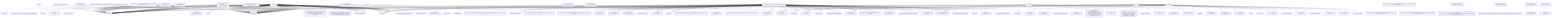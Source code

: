 graph TD
    app-mlperf-inference,d775cac873ee4231_(_nvidia,_retinanet,_tensorrt,_cuda,_valid,_r4.1-dev_default,_singlestream_) --> detect,os
    app-mlperf-inference,d775cac873ee4231_(_nvidia,_retinanet,_tensorrt,_cuda,_valid,_r4.1-dev_default,_singlestream_) --> get,sys-utils-cm
    app-mlperf-inference,d775cac873ee4231_(_nvidia,_retinanet,_tensorrt,_cuda,_valid,_r4.1-dev_default,_singlestream_) --> get,python
    get-mlperf-inference-src,4b57186581024797 --> detect,os
    get-mlperf-inference-src,4b57186581024797 --> get,python3
    get-git-repo,ed603e7292974f10_(_branch.master,_repo.https://github.com/mlcommons/inference_) --> detect,os
    get-mlperf-inference-src,4b57186581024797 --> get,git,repo,_branch.master,_repo.https://github.com/mlcommons/inference
    app-mlperf-inference,d775cac873ee4231_(_nvidia,_retinanet,_tensorrt,_cuda,_valid,_r4.1-dev_default,_singlestream_) --> get,mlcommons,inference,src
    pull-git-repo,c23132ed65c4421d --> detect,os
    app-mlperf-inference,d775cac873ee4231_(_nvidia,_retinanet,_tensorrt,_cuda,_valid,_r4.1-dev_default,_singlestream_) --> pull,git,repo
    get-mlperf-inference-utils,e341e5f86d8342e5 --> get,mlperf,inference,src
    app-mlperf-inference,d775cac873ee4231_(_nvidia,_retinanet,_tensorrt,_cuda,_valid,_r4.1-dev_default,_singlestream_) --> get,mlperf,inference,utils
    get-cuda,46d133d9ef92422d_(_toolkit_) --> detect,os
    get-cuda-devices,7a3ede4d3558427a_(_with-pycuda_) --> get,cuda,_toolkit
    get-cuda-devices,7a3ede4d3558427a_(_with-pycuda_) --> get,python3
    get-generic-python-lib,94b62a682bc44791_(_package.pycuda_) --> detect,os
    detect-cpu,586c8a43320142f7 --> detect,os
    get-generic-python-lib,94b62a682bc44791_(_package.pycuda_) --> detect,cpu
    get-generic-python-lib,94b62a682bc44791_(_package.pycuda_) --> get,python3
    get-generic-python-lib,94b62a682bc44791_(_pip_) --> detect,os
    detect-cpu,586c8a43320142f7 --> detect,os
    get-generic-python-lib,94b62a682bc44791_(_pip_) --> detect,cpu
    get-generic-python-lib,94b62a682bc44791_(_pip_) --> get,python3
    get-generic-python-lib,94b62a682bc44791_(_package.pycuda_) --> get,generic-python-lib,_pip
    get-cuda-devices,7a3ede4d3558427a_(_with-pycuda_) --> get,generic-python-lib,_package.pycuda
    get-generic-python-lib,94b62a682bc44791_(_package.numpy_) --> detect,os
    detect-cpu,586c8a43320142f7 --> detect,os
    get-generic-python-lib,94b62a682bc44791_(_package.numpy_) --> detect,cpu
    get-generic-python-lib,94b62a682bc44791_(_package.numpy_) --> get,python3
    get-generic-python-lib,94b62a682bc44791_(_pip_) --> get,python3
    get-generic-python-lib,94b62a682bc44791_(_package.numpy_) --> get,generic-python-lib,_pip
    get-cuda-devices,7a3ede4d3558427a_(_with-pycuda_) --> get,generic-python-lib,_package.numpy
    app-mlperf-inference,d775cac873ee4231_(_nvidia,_retinanet,_tensorrt,_cuda,_valid,_r4.1-dev_default,_singlestream_) --> get,cuda-devices,_with-pycuda
    app-mlperf-inference-nvidia,bc3b17fb430f4732_(_run_harness,_cuda,_retinanet,_tensorrt,_singlestream,_rtx_4090_) --> detect,os
    detect-cpu,586c8a43320142f7 --> detect,os
    app-mlperf-inference-nvidia,bc3b17fb430f4732_(_run_harness,_cuda,_retinanet,_tensorrt,_singlestream,_rtx_4090_) --> detect,cpu
    app-mlperf-inference-nvidia,bc3b17fb430f4732_(_run_harness,_cuda,_retinanet,_tensorrt,_singlestream,_rtx_4090_) --> get,sys-utils-cm
    app-mlperf-inference-nvidia,bc3b17fb430f4732_(_run_harness,_cuda,_retinanet,_tensorrt,_singlestream,_rtx_4090_) --> get,mlperf,inference,nvidia,scratch,space
    get-generic-python-lib,94b62a682bc44791_(_mlperf_logging_) --> detect,os
    detect-cpu,586c8a43320142f7 --> detect,os
    get-generic-python-lib,94b62a682bc44791_(_mlperf_logging_) --> detect,cpu
    get-generic-python-lib,94b62a682bc44791_(_mlperf_logging_) --> get,python3
    get-generic-python-lib,94b62a682bc44791_(_pip_) --> get,python3
    get-generic-python-lib,94b62a682bc44791_(_mlperf_logging_) --> get,generic-python-lib,_pip
    app-mlperf-inference-nvidia,bc3b17fb430f4732_(_run_harness,_cuda,_retinanet,_tensorrt,_singlestream,_rtx_4090_) --> get,generic-python-lib,_mlperf_logging
    get-dataset-openimages,0a9d49b644cf4142_(_validation,_full,_custom-annotations_) --> get,python3
    get-generic-python-lib,94b62a682bc44791_(_requests_) --> detect,os
    detect-cpu,586c8a43320142f7 --> detect,os
    get-generic-python-lib,94b62a682bc44791_(_requests_) --> detect,cpu
    get-generic-python-lib,94b62a682bc44791_(_requests_) --> get,python3
    get-generic-python-lib,94b62a682bc44791_(_pip_) --> get,python3
    get-generic-python-lib,94b62a682bc44791_(_requests_) --> get,generic-python-lib,_pip
    get-dataset-openimages,0a9d49b644cf4142_(_validation,_full,_custom-annotations_) --> get,generic-python-lib,_requests
    get-dataset-openimages,0a9d49b644cf4142_(_validation,_full,_custom-annotations_) --> mlperf,inference,source
    get-generic-python-lib,94b62a682bc44791_(_boto3_) --> detect,os
    detect-cpu,586c8a43320142f7 --> detect,os
    get-generic-python-lib,94b62a682bc44791_(_boto3_) --> detect,cpu
    get-generic-python-lib,94b62a682bc44791_(_boto3_) --> get,python3
    get-generic-python-lib,94b62a682bc44791_(_pip_) --> get,python3
    get-generic-python-lib,94b62a682bc44791_(_boto3_) --> get,generic-python-lib,_pip
    get-dataset-openimages,0a9d49b644cf4142_(_validation,_full,_custom-annotations_) --> get,generic-python-lib,_boto3
    get-generic-python-lib,94b62a682bc44791_(_tqdm_) --> detect,os
    detect-cpu,586c8a43320142f7 --> detect,os
    get-generic-python-lib,94b62a682bc44791_(_tqdm_) --> detect,cpu
    get-generic-python-lib,94b62a682bc44791_(_tqdm_) --> get,python3
    get-generic-python-lib,94b62a682bc44791_(_pip_) --> get,python3
    get-generic-python-lib,94b62a682bc44791_(_tqdm_) --> get,generic-python-lib,_pip
    get-dataset-openimages,0a9d49b644cf4142_(_validation,_full,_custom-annotations_) --> get,generic-python-lib,_tqdm
    get-generic-python-lib,94b62a682bc44791_(_numpy_) --> detect,os
    detect-cpu,586c8a43320142f7 --> detect,os
    get-generic-python-lib,94b62a682bc44791_(_numpy_) --> detect,cpu
    get-generic-python-lib,94b62a682bc44791_(_numpy_) --> get,python3
    get-generic-python-lib,94b62a682bc44791_(_pip_) --> get,python3
    get-generic-python-lib,94b62a682bc44791_(_numpy_) --> get,generic-python-lib,_pip
    get-dataset-openimages,0a9d49b644cf4142_(_validation,_full,_custom-annotations_) --> get,generic-python-lib,_numpy
    get-generic-python-lib,94b62a682bc44791_(_opencv-python_) --> detect,os
    detect-cpu,586c8a43320142f7 --> detect,os
    get-generic-python-lib,94b62a682bc44791_(_opencv-python_) --> detect,cpu
    get-generic-python-lib,94b62a682bc44791_(_opencv-python_) --> get,python3
    get-generic-python-lib,94b62a682bc44791_(_pip_) --> get,python3
    get-generic-python-lib,94b62a682bc44791_(_opencv-python_) --> get,generic-python-lib,_pip
    get-dataset-openimages,0a9d49b644cf4142_(_validation,_full,_custom-annotations_) --> get,generic-python-lib,_opencv-python
    get-generic-python-lib,94b62a682bc44791_(_pandas_) --> detect,os
    detect-cpu,586c8a43320142f7 --> detect,os
    get-generic-python-lib,94b62a682bc44791_(_pandas_) --> detect,cpu
    get-generic-python-lib,94b62a682bc44791_(_pandas_) --> get,python3
    get-generic-python-lib,94b62a682bc44791_(_pip_) --> get,python3
    get-generic-python-lib,94b62a682bc44791_(_pandas_) --> get,generic-python-lib,_pip
    get-dataset-openimages,0a9d49b644cf4142_(_validation,_full,_custom-annotations_) --> get,generic-python-lib,_pandas
    get-generic-python-lib,94b62a682bc44791_(_pycocotools_) --> detect,os
    detect-cpu,586c8a43320142f7 --> detect,os
    get-generic-python-lib,94b62a682bc44791_(_pycocotools_) --> detect,cpu
    get-generic-python-lib,94b62a682bc44791_(_pycocotools_) --> get,python3
    get-generic-python-lib,94b62a682bc44791_(_pip_) --> get,python3
    get-generic-python-lib,94b62a682bc44791_(_pycocotools_) --> get,generic-python-lib,_pip
    get-dataset-openimages,0a9d49b644cf4142_(_validation,_full,_custom-annotations_) --> get,generic-python-lib,_pycocotools
    download-file,9cdc8dc41aae437e_(_wget,_url.https://github.com/mlcommons/inference/releases/download/v2.1/openimages-mlperf_annotations_2.1.json.zip_) --> detect,os
    download-and-extract,c67e81a4ce2649f5_(_wget,_extract,_url.https://github.com/mlcommons/inference/releases/download/v2.1/openimages-mlperf_annotations_2.1.json.zip_) --> download,file,_wget,_url.https://github.com/mlcommons/inference/releases/download/v2.1/openimages-mlperf_annotations_2.1.json.zip
    extract-file,3f0b76219d004817_(_path./home/cmuser/CM/repos/local/cache/f08df49d4e544b73/openimages-mlperf_annotations_2.1.json.zip_) --> detect,os
    download-and-extract,c67e81a4ce2649f5_(_wget,_extract,_url.https://github.com/mlcommons/inference/releases/download/v2.1/openimages-mlperf_annotations_2.1.json.zip_) --> extract,file,_path./home/cmuser/CM/repos/local/cache/f08df49d4e544b73/openimages-mlperf_annotations_2.1.json.zip
    get-dataset-openimages-annotations,47e2158ed24c44e9 --> download-and-extract,_wget,_extract,_url.https://github.com/mlcommons/inference/releases/download/v2.1/openimages-mlperf_annotations_2.1.json.zip
    get-dataset-openimages,0a9d49b644cf4142_(_validation,_full,_custom-annotations_) --> get,openimages,annotations
    app-mlperf-inference-nvidia,bc3b17fb430f4732_(_run_harness,_cuda,_retinanet,_tensorrt,_singlestream,_rtx_4090_) --> get,dataset,original,openimages,_validation,_full,_custom-annotations
    get-dataset-openimages,0a9d49b644cf4142_(_calibration_) --> get,python3
    get-generic-python-lib,94b62a682bc44791_(_requests_) --> get,python3
    get-dataset-openimages,0a9d49b644cf4142_(_calibration_) --> get,generic-python-lib,_requests
    get-dataset-openimages,0a9d49b644cf4142_(_calibration_) --> mlperf,inference,source
    get-generic-python-lib,94b62a682bc44791_(_boto3_) --> get,python3
    get-dataset-openimages,0a9d49b644cf4142_(_calibration_) --> get,generic-python-lib,_boto3
    get-generic-python-lib,94b62a682bc44791_(_tqdm_) --> get,python3
    get-dataset-openimages,0a9d49b644cf4142_(_calibration_) --> get,generic-python-lib,_tqdm
    get-generic-python-lib,94b62a682bc44791_(_numpy_) --> get,python3
    get-dataset-openimages,0a9d49b644cf4142_(_calibration_) --> get,generic-python-lib,_numpy
    get-generic-python-lib,94b62a682bc44791_(_opencv-python_) --> get,python3
    get-dataset-openimages,0a9d49b644cf4142_(_calibration_) --> get,generic-python-lib,_opencv-python
    get-generic-python-lib,94b62a682bc44791_(_pandas_) --> get,python3
    get-dataset-openimages,0a9d49b644cf4142_(_calibration_) --> get,generic-python-lib,_pandas
    get-generic-python-lib,94b62a682bc44791_(_pycocotools_) --> get,python3
    get-dataset-openimages,0a9d49b644cf4142_(_calibration_) --> get,generic-python-lib,_pycocotools
    download-file,9cdc8dc41aae437e_(_url.https://github.com/mlcommons/inference/raw/master/calibration/openimages/openimages_cal_images_list.txt_) --> detect,os
    get-dataset-openimages-calibration,27228976bb084dd0 --> download,file,_url.https://github.com/mlcommons/inference/raw/master/calibration/openimages/openimages_cal_images_list.txt
    get-dataset-openimages,0a9d49b644cf4142_(_calibration_) --> get,openimages,calibration
    app-mlperf-inference-nvidia,bc3b17fb430f4732_(_run_harness,_cuda,_retinanet,_tensorrt,_singlestream,_rtx_4090_) --> get,dataset,original,openimages,_calibration
    app-mlperf-inference-nvidia,bc3b17fb430f4732_(_run_harness,_cuda,_retinanet,_tensorrt,_singlestream,_rtx_4090_) --> get,mlcommons,inference,src
    app-mlperf-inference-nvidia,bc3b17fb430f4732_(_run_harness,_cuda,_retinanet,_tensorrt,_singlestream,_rtx_4090_) --> get,nvidia,mlperf,inference,common-code,_mlcommons
    pull-git-repo,c23132ed65c4421d --> detect,os
    app-mlperf-inference-nvidia,bc3b17fb430f4732_(_run_harness,_cuda,_retinanet,_tensorrt,_singlestream,_rtx_4090_) --> pull,git,repo
    generate-mlperf-inference-user-conf,3af4475745964b93 --> detect,os
    detect-cpu,586c8a43320142f7 --> detect,os
    generate-mlperf-inference-user-conf,3af4475745964b93 --> detect,cpu
    generate-mlperf-inference-user-conf,3af4475745964b93 --> get,python
    generate-mlperf-inference-user-conf,3af4475745964b93 --> get,mlcommons,inference,src
    get-mlperf-inference-sut-configs,c2fbf72009e2445b --> get,cache,dir,_name.mlperf-inference-sut-configs
    generate-mlperf-inference-user-conf,3af4475745964b93 --> get,sut,configs
    app-mlperf-inference-nvidia,bc3b17fb430f4732_(_run_harness,_cuda,_retinanet,_tensorrt,_singlestream,_rtx_4090_) --> generate,user-conf,mlperf,inference
    get-generic-python-lib,94b62a682bc44791_(_package.pycuda_) --> get,python3
    app-mlperf-inference-nvidia,bc3b17fb430f4732_(_run_harness,_cuda,_retinanet,_tensorrt,_singlestream,_rtx_4090_) --> get,generic-python-lib,_package.pycuda
    get-nvidia-mitten,1c045f2902374de9 --> detect,os
    get-nvidia-mitten,1c045f2902374de9 --> get,python3
    get-generic-python-lib,94b62a682bc44791_(_pycuda_) --> detect,os
    detect-cpu,586c8a43320142f7 --> detect,os
    get-generic-python-lib,94b62a682bc44791_(_pycuda_) --> detect,cpu
    get-generic-python-lib,94b62a682bc44791_(_pycuda_) --> get,python3
    get-generic-python-lib,94b62a682bc44791_(_pip_) --> get,python3
    get-generic-python-lib,94b62a682bc44791_(_pycuda_) --> get,generic-python-lib,_pip
    get-generic-python-lib,94b62a682bc44791_(_pycuda_) --> get,cuda
    get-nvidia-mitten,1c045f2902374de9 --> get,generic-python-lib,_pycuda
    get-git-repo,ed603e7292974f10_(_repo.https://github.com/NVIDIA/mitten_) --> detect,os
    get-nvidia-mitten,1c045f2902374de9 --> get,git,_repo.https://github.com/NVIDIA/mitten
    app-mlperf-inference-nvidia,bc3b17fb430f4732_(_run_harness,_cuda,_retinanet,_tensorrt,_singlestream,_rtx_4090_) --> get,nvidia,mitten
    app-mlperf-inference-nvidia,bc3b17fb430f4732_(_run_harness,_cuda,_retinanet,_tensorrt,_singlestream,_rtx_4090_) --> get,cuda,_cudnn
    app-mlperf-inference-nvidia,bc3b17fb430f4732_(_run_harness,_cuda,_retinanet,_tensorrt,_singlestream,_rtx_4090_) --> get,tensorrt
    build-mlperf-inference-server-nvidia,f37403af5e9f4541_(_mlcommons_) --> detect,os
    detect-cpu,586c8a43320142f7 --> detect,os
    build-mlperf-inference-server-nvidia,f37403af5e9f4541_(_mlcommons_) --> detect,cpu
    build-mlperf-inference-server-nvidia,f37403af5e9f4541_(_mlcommons_) --> get,sys-utils-cm
    build-mlperf-inference-server-nvidia,f37403af5e9f4541_(_mlcommons_) --> get,python3
    build-mlperf-inference-server-nvidia,f37403af5e9f4541_(_mlcommons_) --> get,cuda,_cudnn
    build-mlperf-inference-server-nvidia,f37403af5e9f4541_(_mlcommons_) --> get,tensorrt,_dev
    build-mlperf-inference-server-nvidia,f37403af5e9f4541_(_mlcommons_) --> get,gcc
    build-mlperf-inference-server-nvidia,f37403af5e9f4541_(_mlcommons_) --> get,cmake
    build-mlperf-inference-server-nvidia,f37403af5e9f4541_(_mlcommons_) --> get,generic,sys-util,_glog-dev
    build-mlperf-inference-server-nvidia,f37403af5e9f4541_(_mlcommons_) --> get,generic,sys-util,_gflags-dev
    build-mlperf-inference-server-nvidia,f37403af5e9f4541_(_mlcommons_) --> get,generic,sys-util,_libgmock-dev
    build-mlperf-inference-server-nvidia,f37403af5e9f4541_(_mlcommons_) --> get,generic,sys-util,_libre2-dev
    build-mlperf-inference-server-nvidia,f37403af5e9f4541_(_mlcommons_) --> get,generic,sys-util,_libnuma-dev
    build-mlperf-inference-server-nvidia,f37403af5e9f4541_(_mlcommons_) --> get,generic,sys-util,_libboost-all-dev
    build-mlperf-inference-server-nvidia,f37403af5e9f4541_(_mlcommons_) --> get,generic,sys-util,_rapidjson-dev
    build-mlperf-inference-server-nvidia,f37403af5e9f4541_(_mlcommons_) --> get,nvidia,mlperf,inference,common-code,_mlcommons
    get-generic-python-lib,94b62a682bc44791_(_package.pybind11_) --> detect,os
    detect-cpu,586c8a43320142f7 --> detect,os
    get-generic-python-lib,94b62a682bc44791_(_package.pybind11_) --> detect,cpu
    get-generic-python-lib,94b62a682bc44791_(_package.pybind11_) --> get,python3
    get-generic-python-lib,94b62a682bc44791_(_pip_) --> get,python3
    get-generic-python-lib,94b62a682bc44791_(_package.pybind11_) --> get,generic-python-lib,_pip
    build-mlperf-inference-server-nvidia,f37403af5e9f4541_(_mlcommons_) --> get,generic-python-lib,_package.pybind11
    get-generic-python-lib,94b62a682bc44791_(_pycuda_) --> get,python3
    build-mlperf-inference-server-nvidia,f37403af5e9f4541_(_mlcommons_) --> get,generic-python-lib,_pycuda
    get-generic-python-lib,94b62a682bc44791_(_opencv-python_) --> get,python3
    build-mlperf-inference-server-nvidia,f37403af5e9f4541_(_mlcommons_) --> get,generic-python-lib,_opencv-python
    get-generic-python-lib,94b62a682bc44791_(_nvidia-dali_) --> detect,os
    detect-cpu,586c8a43320142f7 --> detect,os
    get-generic-python-lib,94b62a682bc44791_(_nvidia-dali_) --> detect,cpu
    get-generic-python-lib,94b62a682bc44791_(_nvidia-dali_) --> get,python3
    get-generic-python-lib,94b62a682bc44791_(_pip_) --> get,python3
    get-generic-python-lib,94b62a682bc44791_(_nvidia-dali_) --> get,generic-python-lib,_pip
    get-generic-python-lib,94b62a682bc44791_(_nvidia-dali_) --> get,cuda
    build-mlperf-inference-server-nvidia,f37403af5e9f4541_(_mlcommons_) --> get,generic-python-lib,_nvidia-dali
    build-mlperf-inference-server-nvidia,f37403af5e9f4541_(_mlcommons_) --> get,mlperf,inference,nvidia,scratch,space,_version.4_0
    build-mlperf-inference-server-nvidia,f37403af5e9f4541_(_mlcommons_) --> get,generic,sys-util,_nlohmann-json3-dev
    build-mlperf-inference-server-nvidia,f37403af5e9f4541_(_mlcommons_) --> get,generic,sys-util,_git-lfs
    get-generic-python-lib,94b62a682bc44791_(_package.torch,_whl-url.https://github.com/mlcommons/cm4mlperf-inference/releases/download/mlperf-inference-v4.0/torch-2.1.0a0+git32f93b1-cp38-cp38-linux_x86_64.whl_) --> detect,os
    detect-cpu,586c8a43320142f7 --> detect,os
    get-generic-python-lib,94b62a682bc44791_(_package.torch,_whl-url.https://github.com/mlcommons/cm4mlperf-inference/releases/download/mlperf-inference-v4.0/torch-2.1.0a0+git32f93b1-cp38-cp38-linux_x86_64.whl_) --> detect,cpu
    get-generic-python-lib,94b62a682bc44791_(_package.torch,_whl-url.https://github.com/mlcommons/cm4mlperf-inference/releases/download/mlperf-inference-v4.0/torch-2.1.0a0+git32f93b1-cp38-cp38-linux_x86_64.whl_) --> get,python3
    get-generic-python-lib,94b62a682bc44791_(_pip_) --> get,python3
    get-generic-python-lib,94b62a682bc44791_(_package.torch,_whl-url.https://github.com/mlcommons/cm4mlperf-inference/releases/download/mlperf-inference-v4.0/torch-2.1.0a0+git32f93b1-cp38-cp38-linux_x86_64.whl_) --> get,generic-python-lib,_pip
    get-generic-python-lib,94b62a682bc44791_(_package.torch,_whl-url.https://github.com/mlcommons/cm4mlperf-inference/releases/download/mlperf-inference-v4.0/torch-2.1.0a0+git32f93b1-cp38-cp38-linux_x86_64.whl_) --> download,file,_url.https://github.com/mlcommons/cm4mlperf-inference/releases/download/mlperf-inference-v4.0/torch-2.1.0a0+git32f93b1-cp38-cp38-linux_x86_64.whl
    build-mlperf-inference-server-nvidia,f37403af5e9f4541_(_mlcommons_) --> get,generic-python-lib,_package.torch,_whl-url.https://github.com/mlcommons/cm4mlperf-inference/releases/download/mlperf-inference-v4.0/torch-2.1.0a0+git32f93b1-cp38-cp38-linux_x86_64.whl
    get-generic-python-lib,94b62a682bc44791_(_package.torchvision,_whl-url.https://github.com/mlcommons/cm4mlperf-inference/releases/download/mlperf-inference-v4.0/torchvision-0.16.0a0+657027f-cp38-cp38-linux_x86_64.whl_) --> detect,os
    detect-cpu,586c8a43320142f7 --> detect,os
    get-generic-python-lib,94b62a682bc44791_(_package.torchvision,_whl-url.https://github.com/mlcommons/cm4mlperf-inference/releases/download/mlperf-inference-v4.0/torchvision-0.16.0a0+657027f-cp38-cp38-linux_x86_64.whl_) --> detect,cpu
    get-generic-python-lib,94b62a682bc44791_(_package.torchvision,_whl-url.https://github.com/mlcommons/cm4mlperf-inference/releases/download/mlperf-inference-v4.0/torchvision-0.16.0a0+657027f-cp38-cp38-linux_x86_64.whl_) --> get,python3
    get-generic-python-lib,94b62a682bc44791_(_pip_) --> get,python3
    get-generic-python-lib,94b62a682bc44791_(_package.torchvision,_whl-url.https://github.com/mlcommons/cm4mlperf-inference/releases/download/mlperf-inference-v4.0/torchvision-0.16.0a0+657027f-cp38-cp38-linux_x86_64.whl_) --> get,generic-python-lib,_pip
    get-generic-python-lib,94b62a682bc44791_(_package.torchvision,_whl-url.https://github.com/mlcommons/cm4mlperf-inference/releases/download/mlperf-inference-v4.0/torchvision-0.16.0a0+657027f-cp38-cp38-linux_x86_64.whl_) --> download,file,_url.https://github.com/mlcommons/cm4mlperf-inference/releases/download/mlperf-inference-v4.0/torchvision-0.16.0a0+657027f-cp38-cp38-linux_x86_64.whl
    build-mlperf-inference-server-nvidia,f37403af5e9f4541_(_mlcommons_) --> get,generic-python-lib,_package.torchvision,_whl-url.https://github.com/mlcommons/cm4mlperf-inference/releases/download/mlperf-inference-v4.0/torchvision-0.16.0a0+657027f-cp38-cp38-linux_x86_64.whl
    add-custom-nvidia-system,b2e6c46c6e8745a3_(_mlcommons_) --> detect,os
    detect-cpu,586c8a43320142f7 --> detect,os
    add-custom-nvidia-system,b2e6c46c6e8745a3_(_mlcommons_) --> detect,cpu
    add-custom-nvidia-system,b2e6c46c6e8745a3_(_mlcommons_) --> get,sys-utils-cm
    add-custom-nvidia-system,b2e6c46c6e8745a3_(_mlcommons_) --> get,python3
    add-custom-nvidia-system,b2e6c46c6e8745a3_(_mlcommons_) --> get,cuda,_cudnn
    add-custom-nvidia-system,b2e6c46c6e8745a3_(_mlcommons_) --> get,tensorrt
    add-custom-nvidia-system,b2e6c46c6e8745a3_(_mlcommons_) --> get,cmake
    get-generic-python-lib,94b62a682bc44791_(_requests_) --> get,python3
    add-custom-nvidia-system,b2e6c46c6e8745a3_(_mlcommons_) --> get,generic-python-lib,_requests
    add-custom-nvidia-system,b2e6c46c6e8745a3_(_mlcommons_) --> get,generic,sys-util,_glog-dev
    add-custom-nvidia-system,b2e6c46c6e8745a3_(_mlcommons_) --> get,generic,sys-util,_gflags-dev
    add-custom-nvidia-system,b2e6c46c6e8745a3_(_mlcommons_) --> get,generic,sys-util,_libre2-dev
    add-custom-nvidia-system,b2e6c46c6e8745a3_(_mlcommons_) --> get,generic,sys-util,_libnuma-dev
    add-custom-nvidia-system,b2e6c46c6e8745a3_(_mlcommons_) --> get,generic,sys-util,_libboost-all-dev
    add-custom-nvidia-system,b2e6c46c6e8745a3_(_mlcommons_) --> get,generic,sys-util,_rapidjson-dev
    add-custom-nvidia-system,b2e6c46c6e8745a3_(_mlcommons_) --> get,nvidia,mlperf,inference,common-code,_mlcommons
    get-generic-python-lib,94b62a682bc44791_(_pycuda_) --> get,python3
    add-custom-nvidia-system,b2e6c46c6e8745a3_(_mlcommons_) --> get,generic-python-lib,_pycuda
    build-mlperf-inference-server-nvidia,f37403af5e9f4541_(_mlcommons_) --> add,custom,system,nvidia,_mlcommons
    app-mlperf-inference-nvidia,bc3b17fb430f4732_(_run_harness,_cuda,_retinanet,_tensorrt,_singlestream,_rtx_4090_) --> build,nvidia,inference,server,_mlcommons
    app-mlperf-inference-nvidia,bc3b17fb430f4732_(_build_engine,_cuda,_retinanet,_tensorrt,_singlestream,_batch_size.1,_v4.1-dev_) --> detect,os
    detect-cpu,586c8a43320142f7 --> detect,os
    app-mlperf-inference-nvidia,bc3b17fb430f4732_(_build_engine,_cuda,_retinanet,_tensorrt,_singlestream,_batch_size.1,_v4.1-dev_) --> detect,cpu
    app-mlperf-inference-nvidia,bc3b17fb430f4732_(_build_engine,_cuda,_retinanet,_tensorrt,_singlestream,_batch_size.1,_v4.1-dev_) --> get,sys-utils-cm
    app-mlperf-inference-nvidia,bc3b17fb430f4732_(_build_engine,_cuda,_retinanet,_tensorrt,_singlestream,_batch_size.1,_v4.1-dev_) --> get,mlperf,inference,nvidia,scratch,space,_version.4_0
    get-generic-python-lib,94b62a682bc44791_(_mlperf_logging_) --> get,python3
    app-mlperf-inference-nvidia,bc3b17fb430f4732_(_build_engine,_cuda,_retinanet,_tensorrt,_singlestream,_batch_size.1,_v4.1-dev_) --> get,generic-python-lib,_mlperf_logging
    app-mlperf-inference-nvidia,bc3b17fb430f4732_(_build_engine,_cuda,_retinanet,_tensorrt,_singlestream,_batch_size.1,_v4.1-dev_) --> get,dataset,original,openimages,_validation,_full,_custom-annotations
    app-mlperf-inference-nvidia,bc3b17fb430f4732_(_build_engine,_cuda,_retinanet,_tensorrt,_singlestream,_batch_size.1,_v4.1-dev_) --> get,dataset,original,openimages,_calibration
    app-mlperf-inference-nvidia,bc3b17fb430f4732_(_build_engine,_cuda,_retinanet,_tensorrt,_singlestream,_batch_size.1,_v4.1-dev_) --> get,mlcommons,inference,src
    app-mlperf-inference-nvidia,bc3b17fb430f4732_(_build_engine,_cuda,_retinanet,_tensorrt,_singlestream,_batch_size.1,_v4.1-dev_) --> get,nvidia,mlperf,inference,common-code,_mlcommons
    pull-git-repo,c23132ed65c4421d --> detect,os
    app-mlperf-inference-nvidia,bc3b17fb430f4732_(_build_engine,_cuda,_retinanet,_tensorrt,_singlestream,_batch_size.1,_v4.1-dev_) --> pull,git,repo
    get-generic-python-lib,94b62a682bc44791_(_package.pycuda_) --> get,python3
    app-mlperf-inference-nvidia,bc3b17fb430f4732_(_build_engine,_cuda,_retinanet,_tensorrt,_singlestream,_batch_size.1,_v4.1-dev_) --> get,generic-python-lib,_package.pycuda
    app-mlperf-inference-nvidia,bc3b17fb430f4732_(_build_engine,_cuda,_retinanet,_tensorrt,_singlestream,_batch_size.1,_v4.1-dev_) --> get,nvidia,mitten
    app-mlperf-inference-nvidia,bc3b17fb430f4732_(_build_engine,_cuda,_retinanet,_tensorrt,_singlestream,_batch_size.1,_v4.1-dev_) --> get,cuda,_cudnn
    app-mlperf-inference-nvidia,bc3b17fb430f4732_(_build_engine,_cuda,_retinanet,_tensorrt,_singlestream,_batch_size.1,_v4.1-dev_) --> get,tensorrt
    app-mlperf-inference-nvidia,bc3b17fb430f4732_(_build_engine,_cuda,_retinanet,_tensorrt,_singlestream,_batch_size.1,_v4.1-dev_) --> build,nvidia,inference,server,_mlcommons
    app-mlperf-inference-nvidia,bc3b17fb430f4732_(_preprocess_data,_cuda,_retinanet,_tensorrt,_v4.1-dev_) --> detect,os
    detect-cpu,586c8a43320142f7 --> detect,os
    app-mlperf-inference-nvidia,bc3b17fb430f4732_(_preprocess_data,_cuda,_retinanet,_tensorrt,_v4.1-dev_) --> detect,cpu
    app-mlperf-inference-nvidia,bc3b17fb430f4732_(_preprocess_data,_cuda,_retinanet,_tensorrt,_v4.1-dev_) --> get,sys-utils-cm
    app-mlperf-inference-nvidia,bc3b17fb430f4732_(_preprocess_data,_cuda,_retinanet,_tensorrt,_v4.1-dev_) --> get,mlperf,inference,nvidia,scratch,space,_version.4_0
    get-generic-python-lib,94b62a682bc44791_(_mlperf_logging_) --> get,python3
    app-mlperf-inference-nvidia,bc3b17fb430f4732_(_preprocess_data,_cuda,_retinanet,_tensorrt,_v4.1-dev_) --> get,generic-python-lib,_mlperf_logging
    app-mlperf-inference-nvidia,bc3b17fb430f4732_(_preprocess_data,_cuda,_retinanet,_tensorrt,_v4.1-dev_) --> get,dataset,original,openimages,_validation,_full,_custom-annotations
    app-mlperf-inference-nvidia,bc3b17fb430f4732_(_preprocess_data,_cuda,_retinanet,_tensorrt,_v4.1-dev_) --> get,dataset,original,openimages,_calibration
    app-mlperf-inference-nvidia,bc3b17fb430f4732_(_preprocess_data,_cuda,_retinanet,_tensorrt,_v4.1-dev_) --> get,mlcommons,inference,src
    app-mlperf-inference-nvidia,bc3b17fb430f4732_(_preprocess_data,_cuda,_retinanet,_tensorrt,_v4.1-dev_) --> get,nvidia,mlperf,inference,common-code,_mlcommons
    pull-git-repo,c23132ed65c4421d --> detect,os
    app-mlperf-inference-nvidia,bc3b17fb430f4732_(_preprocess_data,_cuda,_retinanet,_tensorrt,_v4.1-dev_) --> pull,git,repo
    get-generic-python-lib,94b62a682bc44791_(_package.pycuda_) --> get,python3
    app-mlperf-inference-nvidia,bc3b17fb430f4732_(_preprocess_data,_cuda,_retinanet,_tensorrt,_v4.1-dev_) --> get,generic-python-lib,_package.pycuda
    app-mlperf-inference-nvidia,bc3b17fb430f4732_(_preprocess_data,_cuda,_retinanet,_tensorrt,_v4.1-dev_) --> get,nvidia,mitten
    get-generic-python-lib,94b62a682bc44791_(_Pillow_) --> detect,os
    detect-cpu,586c8a43320142f7 --> detect,os
    get-generic-python-lib,94b62a682bc44791_(_Pillow_) --> detect,cpu
    get-generic-python-lib,94b62a682bc44791_(_Pillow_) --> get,python3
    get-generic-python-lib,94b62a682bc44791_(_pip_) --> get,python3
    get-generic-python-lib,94b62a682bc44791_(_Pillow_) --> get,generic-python-lib,_pip
    app-mlperf-inference-nvidia,bc3b17fb430f4732_(_preprocess_data,_cuda,_retinanet,_tensorrt,_v4.1-dev_) --> get,generic-python-lib,_Pillow
    get-generic-python-lib,94b62a682bc44791_(_opencv-python_) --> get,python3
    app-mlperf-inference-nvidia,bc3b17fb430f4732_(_preprocess_data,_cuda,_retinanet,_tensorrt,_v4.1-dev_) --> get,generic-python-lib,_opencv-python
    get-generic-python-lib,94b62a682bc44791_(_numpy_) --> get,python3
    app-mlperf-inference-nvidia,bc3b17fb430f4732_(_preprocess_data,_cuda,_retinanet,_tensorrt,_v4.1-dev_) --> get,generic-python-lib,_numpy
    get-generic-python-lib,94b62a682bc44791_(_pycocotools_) --> get,python3
    app-mlperf-inference-nvidia,bc3b17fb430f4732_(_preprocess_data,_cuda,_retinanet,_tensorrt,_v4.1-dev_) --> get,generic-python-lib,_pycocotools
    get-generic-python-lib,94b62a682bc44791_(_onnx-graphsurgeon_) --> detect,os
    detect-cpu,586c8a43320142f7 --> detect,os
    get-generic-python-lib,94b62a682bc44791_(_onnx-graphsurgeon_) --> detect,cpu
    get-generic-python-lib,94b62a682bc44791_(_onnx-graphsurgeon_) --> get,python3
    get-generic-python-lib,94b62a682bc44791_(_pip_) --> get,python3
    get-generic-python-lib,94b62a682bc44791_(_onnx-graphsurgeon_) --> get,generic-python-lib,_pip
    get-generic-python-lib,94b62a682bc44791_(_package.nvidia-pyindex_) --> detect,os
    detect-cpu,586c8a43320142f7 --> detect,os
    get-generic-python-lib,94b62a682bc44791_(_package.nvidia-pyindex_) --> detect,cpu
    get-generic-python-lib,94b62a682bc44791_(_package.nvidia-pyindex_) --> get,python3
    get-generic-python-lib,94b62a682bc44791_(_pip_) --> get,python3
    get-generic-python-lib,94b62a682bc44791_(_package.nvidia-pyindex_) --> get,generic-python-lib,_pip
    get-generic-python-lib,94b62a682bc44791_(_onnx-graphsurgeon_) --> get,generic-python-lib,_package.nvidia-pyindex
    app-mlperf-inference-nvidia,bc3b17fb430f4732_(_preprocess_data,_cuda,_retinanet,_tensorrt,_v4.1-dev_) --> get,generic-python-lib,_onnx-graphsurgeon
    get-generic-python-lib,94b62a682bc44791_(_package.onnx_) --> detect,os
    detect-cpu,586c8a43320142f7 --> detect,os
    get-generic-python-lib,94b62a682bc44791_(_package.onnx_) --> detect,cpu
    get-generic-python-lib,94b62a682bc44791_(_package.onnx_) --> get,python3
    get-generic-python-lib,94b62a682bc44791_(_pip_) --> get,python3
    get-generic-python-lib,94b62a682bc44791_(_package.onnx_) --> get,generic-python-lib,_pip
    app-mlperf-inference-nvidia,bc3b17fb430f4732_(_preprocess_data,_cuda,_retinanet,_tensorrt,_v4.1-dev_) --> get,generic-python-lib,_package.onnx
    get-generic-python-lib,94b62a682bc44791_(_package.sympy_) --> detect,os
    detect-cpu,586c8a43320142f7 --> detect,os
    get-generic-python-lib,94b62a682bc44791_(_package.sympy_) --> detect,cpu
    get-generic-python-lib,94b62a682bc44791_(_package.sympy_) --> get,python3
    get-generic-python-lib,94b62a682bc44791_(_pip_) --> get,python3
    get-generic-python-lib,94b62a682bc44791_(_package.sympy_) --> get,generic-python-lib,_pip
    app-mlperf-inference-nvidia,bc3b17fb430f4732_(_preprocess_data,_cuda,_retinanet,_tensorrt,_v4.1-dev_) --> get,generic-python-lib,_package.sympy
    app-mlperf-inference-nvidia,bc3b17fb430f4732_(_preprocess_data,_cuda,_retinanet,_tensorrt,_v4.1-dev_) --> save,mlperf,inference,state
    app-mlperf-inference-nvidia,bc3b17fb430f4732_(_build_engine,_cuda,_retinanet,_tensorrt,_singlestream,_batch_size.1,_v4.1-dev_) --> reproduce,mlperf,inference,nvidia,harness,_preprocess_data,_cuda,_retinanet,_tensorrt,_v4.1-dev
    app-mlperf-inference-nvidia,bc3b17fb430f4732_(_download_model,_cuda,_retinanet,_tensorrt,_v4.1-dev_) --> detect,os
    detect-cpu,586c8a43320142f7 --> detect,os
    app-mlperf-inference-nvidia,bc3b17fb430f4732_(_download_model,_cuda,_retinanet,_tensorrt,_v4.1-dev_) --> detect,cpu
    app-mlperf-inference-nvidia,bc3b17fb430f4732_(_download_model,_cuda,_retinanet,_tensorrt,_v4.1-dev_) --> get,sys-utils-cm
    app-mlperf-inference-nvidia,bc3b17fb430f4732_(_download_model,_cuda,_retinanet,_tensorrt,_v4.1-dev_) --> get,mlperf,inference,nvidia,scratch,space,_version.4_0
    get-generic-python-lib,94b62a682bc44791_(_mlperf_logging_) --> get,python3
    app-mlperf-inference-nvidia,bc3b17fb430f4732_(_download_model,_cuda,_retinanet,_tensorrt,_v4.1-dev_) --> get,generic-python-lib,_mlperf_logging
    app-mlperf-inference-nvidia,bc3b17fb430f4732_(_download_model,_cuda,_retinanet,_tensorrt,_v4.1-dev_) --> get,dataset,original,openimages,_validation,_full,_custom-annotations
    app-mlperf-inference-nvidia,bc3b17fb430f4732_(_download_model,_cuda,_retinanet,_tensorrt,_v4.1-dev_) --> get,dataset,original,openimages,_calibration
    app-mlperf-inference-nvidia,bc3b17fb430f4732_(_download_model,_cuda,_retinanet,_tensorrt,_v4.1-dev_) --> get,mlcommons,inference,src
    app-mlperf-inference-nvidia,bc3b17fb430f4732_(_download_model,_cuda,_retinanet,_tensorrt,_v4.1-dev_) --> get,nvidia,mlperf,inference,common-code,_mlcommons
    pull-git-repo,c23132ed65c4421d --> detect,os
    app-mlperf-inference-nvidia,bc3b17fb430f4732_(_download_model,_cuda,_retinanet,_tensorrt,_v4.1-dev_) --> pull,git,repo
    get-generic-python-lib,94b62a682bc44791_(_package.pycuda_) --> get,python3
    app-mlperf-inference-nvidia,bc3b17fb430f4732_(_download_model,_cuda,_retinanet,_tensorrt,_v4.1-dev_) --> get,generic-python-lib,_package.pycuda
    app-mlperf-inference-nvidia,bc3b17fb430f4732_(_download_model,_cuda,_retinanet,_tensorrt,_v4.1-dev_) --> get,nvidia,mitten
    get-generic-python-lib,94b62a682bc44791_(_torch_cuda_) --> detect,os
    detect-cpu,586c8a43320142f7 --> detect,os
    get-generic-python-lib,94b62a682bc44791_(_torch_cuda_) --> detect,cpu
    get-generic-python-lib,94b62a682bc44791_(_torch_cuda_) --> get,python3
    get-generic-python-lib,94b62a682bc44791_(_pip_) --> get,python3
    get-generic-python-lib,94b62a682bc44791_(_torch_cuda_) --> get,generic-python-lib,_pip
    get-generic-python-lib,94b62a682bc44791_(_torch_cuda_) --> get,cuda
    app-mlperf-inference-nvidia,bc3b17fb430f4732_(_download_model,_cuda,_retinanet,_tensorrt,_v4.1-dev_) --> get,generic-python-lib,_torch_cuda
    get-generic-python-lib,94b62a682bc44791_(_Pillow_) --> get,python3
    app-mlperf-inference-nvidia,bc3b17fb430f4732_(_download_model,_cuda,_retinanet,_tensorrt,_v4.1-dev_) --> get,generic-python-lib,_Pillow
    get-generic-python-lib,94b62a682bc44791_(_opencv-python_) --> get,python3
    app-mlperf-inference-nvidia,bc3b17fb430f4732_(_download_model,_cuda,_retinanet,_tensorrt,_v4.1-dev_) --> get,generic-python-lib,_opencv-python
    get-generic-python-lib,94b62a682bc44791_(_numpy_) --> get,python3
    app-mlperf-inference-nvidia,bc3b17fb430f4732_(_download_model,_cuda,_retinanet,_tensorrt,_v4.1-dev_) --> get,generic-python-lib,_numpy
    get-generic-python-lib,94b62a682bc44791_(_pycocotools_) --> get,python3
    app-mlperf-inference-nvidia,bc3b17fb430f4732_(_download_model,_cuda,_retinanet,_tensorrt,_v4.1-dev_) --> get,generic-python-lib,_pycocotools
    get-generic-python-lib,94b62a682bc44791_(_onnx-graphsurgeon_) --> get,python3
    app-mlperf-inference-nvidia,bc3b17fb430f4732_(_download_model,_cuda,_retinanet,_tensorrt,_v4.1-dev_) --> get,generic-python-lib,_onnx-graphsurgeon
    get-generic-python-lib,94b62a682bc44791_(_package.onnx_) --> get,python3
    app-mlperf-inference-nvidia,bc3b17fb430f4732_(_download_model,_cuda,_retinanet,_tensorrt,_v4.1-dev_) --> get,generic-python-lib,_package.onnx
    get-generic-python-lib,94b62a682bc44791_(_package.sympy_) --> get,python3
    app-mlperf-inference-nvidia,bc3b17fb430f4732_(_download_model,_cuda,_retinanet,_tensorrt,_v4.1-dev_) --> get,generic-python-lib,_package.sympy
    app-mlperf-inference-nvidia,bc3b17fb430f4732_(_download_model,_cuda,_retinanet,_tensorrt,_v4.1-dev_) --> save,mlperf,inference,state
    app-mlperf-inference-nvidia,bc3b17fb430f4732_(_build_engine,_cuda,_retinanet,_tensorrt,_singlestream,_batch_size.1,_v4.1-dev_) --> reproduce,mlperf,inference,nvidia,harness,_download_model,_cuda,_retinanet,_tensorrt,_v4.1-dev
    app-mlperf-inference-nvidia,bc3b17fb430f4732_(_calibrate,_cuda,_retinanet,_tensorrt,_v4.1-dev_) --> detect,os
    detect-cpu,586c8a43320142f7 --> detect,os
    app-mlperf-inference-nvidia,bc3b17fb430f4732_(_calibrate,_cuda,_retinanet,_tensorrt,_v4.1-dev_) --> detect,cpu
    app-mlperf-inference-nvidia,bc3b17fb430f4732_(_calibrate,_cuda,_retinanet,_tensorrt,_v4.1-dev_) --> get,sys-utils-cm
    app-mlperf-inference-nvidia,bc3b17fb430f4732_(_calibrate,_cuda,_retinanet,_tensorrt,_v4.1-dev_) --> get,mlperf,inference,nvidia,scratch,space,_version.4_0
    get-generic-python-lib,94b62a682bc44791_(_mlperf_logging_) --> get,python3
    app-mlperf-inference-nvidia,bc3b17fb430f4732_(_calibrate,_cuda,_retinanet,_tensorrt,_v4.1-dev_) --> get,generic-python-lib,_mlperf_logging
    app-mlperf-inference-nvidia,bc3b17fb430f4732_(_calibrate,_cuda,_retinanet,_tensorrt,_v4.1-dev_) --> get,dataset,original,openimages,_validation,_full,_custom-annotations
    app-mlperf-inference-nvidia,bc3b17fb430f4732_(_calibrate,_cuda,_retinanet,_tensorrt,_v4.1-dev_) --> get,dataset,original,openimages,_calibration
    app-mlperf-inference-nvidia,bc3b17fb430f4732_(_calibrate,_cuda,_retinanet,_tensorrt,_v4.1-dev_) --> get,mlcommons,inference,src
    app-mlperf-inference-nvidia,bc3b17fb430f4732_(_calibrate,_cuda,_retinanet,_tensorrt,_v4.1-dev_) --> get,nvidia,mlperf,inference,common-code,_mlcommons
    pull-git-repo,c23132ed65c4421d --> detect,os
    app-mlperf-inference-nvidia,bc3b17fb430f4732_(_calibrate,_cuda,_retinanet,_tensorrt,_v4.1-dev_) --> pull,git,repo
    get-generic-python-lib,94b62a682bc44791_(_package.pycuda_) --> get,python3
    app-mlperf-inference-nvidia,bc3b17fb430f4732_(_calibrate,_cuda,_retinanet,_tensorrt,_v4.1-dev_) --> get,generic-python-lib,_package.pycuda
    app-mlperf-inference-nvidia,bc3b17fb430f4732_(_calibrate,_cuda,_retinanet,_tensorrt,_v4.1-dev_) --> get,nvidia,mitten
    app-mlperf-inference-nvidia,bc3b17fb430f4732_(_download_model,_cuda,_retinanet,_tensorrt,_v4.1-dev,_num-gpus.1_) --> detect,os
    detect-cpu,586c8a43320142f7 --> detect,os
    app-mlperf-inference-nvidia,bc3b17fb430f4732_(_download_model,_cuda,_retinanet,_tensorrt,_v4.1-dev,_num-gpus.1_) --> detect,cpu
    app-mlperf-inference-nvidia,bc3b17fb430f4732_(_download_model,_cuda,_retinanet,_tensorrt,_v4.1-dev,_num-gpus.1_) --> get,sys-utils-cm
    app-mlperf-inference-nvidia,bc3b17fb430f4732_(_download_model,_cuda,_retinanet,_tensorrt,_v4.1-dev,_num-gpus.1_) --> get,mlperf,inference,nvidia,scratch,space,_version.4_0
    get-generic-python-lib,94b62a682bc44791_(_mlperf_logging_) --> get,python3
    app-mlperf-inference-nvidia,bc3b17fb430f4732_(_download_model,_cuda,_retinanet,_tensorrt,_v4.1-dev,_num-gpus.1_) --> get,generic-python-lib,_mlperf_logging
    app-mlperf-inference-nvidia,bc3b17fb430f4732_(_download_model,_cuda,_retinanet,_tensorrt,_v4.1-dev,_num-gpus.1_) --> get,dataset,original,openimages,_validation,_full,_custom-annotations
    app-mlperf-inference-nvidia,bc3b17fb430f4732_(_download_model,_cuda,_retinanet,_tensorrt,_v4.1-dev,_num-gpus.1_) --> get,dataset,original,openimages,_calibration
    app-mlperf-inference-nvidia,bc3b17fb430f4732_(_download_model,_cuda,_retinanet,_tensorrt,_v4.1-dev,_num-gpus.1_) --> get,mlcommons,inference,src
    app-mlperf-inference-nvidia,bc3b17fb430f4732_(_download_model,_cuda,_retinanet,_tensorrt,_v4.1-dev,_num-gpus.1_) --> get,nvidia,mlperf,inference,common-code,_mlcommons
    pull-git-repo,c23132ed65c4421d --> detect,os
    app-mlperf-inference-nvidia,bc3b17fb430f4732_(_download_model,_cuda,_retinanet,_tensorrt,_v4.1-dev,_num-gpus.1_) --> pull,git,repo
    get-generic-python-lib,94b62a682bc44791_(_package.pycuda_) --> get,python3
    app-mlperf-inference-nvidia,bc3b17fb430f4732_(_download_model,_cuda,_retinanet,_tensorrt,_v4.1-dev,_num-gpus.1_) --> get,generic-python-lib,_package.pycuda
    app-mlperf-inference-nvidia,bc3b17fb430f4732_(_download_model,_cuda,_retinanet,_tensorrt,_v4.1-dev,_num-gpus.1_) --> get,nvidia,mitten
    get-generic-python-lib,94b62a682bc44791_(_torch_cuda_) --> get,python3
    app-mlperf-inference-nvidia,bc3b17fb430f4732_(_download_model,_cuda,_retinanet,_tensorrt,_v4.1-dev,_num-gpus.1_) --> get,generic-python-lib,_torch_cuda
    get-generic-python-lib,94b62a682bc44791_(_Pillow_) --> get,python3
    app-mlperf-inference-nvidia,bc3b17fb430f4732_(_download_model,_cuda,_retinanet,_tensorrt,_v4.1-dev,_num-gpus.1_) --> get,generic-python-lib,_Pillow
    get-generic-python-lib,94b62a682bc44791_(_opencv-python_) --> get,python3
    app-mlperf-inference-nvidia,bc3b17fb430f4732_(_download_model,_cuda,_retinanet,_tensorrt,_v4.1-dev,_num-gpus.1_) --> get,generic-python-lib,_opencv-python
    get-generic-python-lib,94b62a682bc44791_(_numpy_) --> get,python3
    app-mlperf-inference-nvidia,bc3b17fb430f4732_(_download_model,_cuda,_retinanet,_tensorrt,_v4.1-dev,_num-gpus.1_) --> get,generic-python-lib,_numpy
    get-generic-python-lib,94b62a682bc44791_(_pycocotools_) --> get,python3
    app-mlperf-inference-nvidia,bc3b17fb430f4732_(_download_model,_cuda,_retinanet,_tensorrt,_v4.1-dev,_num-gpus.1_) --> get,generic-python-lib,_pycocotools
    get-generic-python-lib,94b62a682bc44791_(_onnx-graphsurgeon_) --> get,python3
    app-mlperf-inference-nvidia,bc3b17fb430f4732_(_download_model,_cuda,_retinanet,_tensorrt,_v4.1-dev,_num-gpus.1_) --> get,generic-python-lib,_onnx-graphsurgeon
    get-generic-python-lib,94b62a682bc44791_(_package.onnx_) --> get,python3
    app-mlperf-inference-nvidia,bc3b17fb430f4732_(_download_model,_cuda,_retinanet,_tensorrt,_v4.1-dev,_num-gpus.1_) --> get,generic-python-lib,_package.onnx
    get-generic-python-lib,94b62a682bc44791_(_package.sympy_) --> get,python3
    app-mlperf-inference-nvidia,bc3b17fb430f4732_(_download_model,_cuda,_retinanet,_tensorrt,_v4.1-dev,_num-gpus.1_) --> get,generic-python-lib,_package.sympy
    app-mlperf-inference-nvidia,bc3b17fb430f4732_(_download_model,_cuda,_retinanet,_tensorrt,_v4.1-dev,_num-gpus.1_) --> save,mlperf,inference,state
    app-mlperf-inference-nvidia,bc3b17fb430f4732_(_calibrate,_cuda,_retinanet,_tensorrt,_v4.1-dev_) --> reproduce,mlperf,inference,nvidia,harness,_download_model,_cuda,_retinanet,_tensorrt,_v4.1-dev,_num-gpus.1
    get-generic-python-lib,94b62a682bc44791_(_Pillow_) --> get,python3
    app-mlperf-inference-nvidia,bc3b17fb430f4732_(_calibrate,_cuda,_retinanet,_tensorrt,_v4.1-dev_) --> get,generic-python-lib,_Pillow
    get-generic-python-lib,94b62a682bc44791_(_opencv-python_) --> get,python3
    app-mlperf-inference-nvidia,bc3b17fb430f4732_(_calibrate,_cuda,_retinanet,_tensorrt,_v4.1-dev_) --> get,generic-python-lib,_opencv-python
    get-generic-python-lib,94b62a682bc44791_(_numpy_) --> get,python3
    app-mlperf-inference-nvidia,bc3b17fb430f4732_(_calibrate,_cuda,_retinanet,_tensorrt,_v4.1-dev_) --> get,generic-python-lib,_numpy
    get-generic-python-lib,94b62a682bc44791_(_pycocotools_) --> get,python3
    app-mlperf-inference-nvidia,bc3b17fb430f4732_(_calibrate,_cuda,_retinanet,_tensorrt,_v4.1-dev_) --> get,generic-python-lib,_pycocotools
    get-generic-python-lib,94b62a682bc44791_(_onnx-graphsurgeon_) --> get,python3
    app-mlperf-inference-nvidia,bc3b17fb430f4732_(_calibrate,_cuda,_retinanet,_tensorrt,_v4.1-dev_) --> get,generic-python-lib,_onnx-graphsurgeon
    get-generic-python-lib,94b62a682bc44791_(_package.onnx_) --> get,python3
    app-mlperf-inference-nvidia,bc3b17fb430f4732_(_calibrate,_cuda,_retinanet,_tensorrt,_v4.1-dev_) --> get,generic-python-lib,_package.onnx
    get-generic-python-lib,94b62a682bc44791_(_package.sympy_) --> get,python3
    app-mlperf-inference-nvidia,bc3b17fb430f4732_(_calibrate,_cuda,_retinanet,_tensorrt,_v4.1-dev_) --> get,generic-python-lib,_package.sympy
    app-mlperf-inference-nvidia,bc3b17fb430f4732_(_calibrate,_cuda,_retinanet,_tensorrt,_v4.1-dev_) --> save,mlperf,inference,state
    app-mlperf-inference-nvidia,bc3b17fb430f4732_(_build_engine,_cuda,_retinanet,_tensorrt,_singlestream,_batch_size.1,_v4.1-dev_) --> reproduce,mlperf,inference,nvidia,harness,_calibrate,_cuda,_retinanet,_tensorrt,_v4.1-dev
    get-generic-python-lib,94b62a682bc44791_(_Pillow_) --> get,python3
    app-mlperf-inference-nvidia,bc3b17fb430f4732_(_build_engine,_cuda,_retinanet,_tensorrt,_singlestream,_batch_size.1,_v4.1-dev_) --> get,generic-python-lib,_Pillow
    get-generic-python-lib,94b62a682bc44791_(_opencv-python_) --> get,python3
    app-mlperf-inference-nvidia,bc3b17fb430f4732_(_build_engine,_cuda,_retinanet,_tensorrt,_singlestream,_batch_size.1,_v4.1-dev_) --> get,generic-python-lib,_opencv-python
    get-generic-python-lib,94b62a682bc44791_(_numpy_) --> get,python3
    app-mlperf-inference-nvidia,bc3b17fb430f4732_(_build_engine,_cuda,_retinanet,_tensorrt,_singlestream,_batch_size.1,_v4.1-dev_) --> get,generic-python-lib,_numpy
    get-generic-python-lib,94b62a682bc44791_(_pycocotools_) --> get,python3
    app-mlperf-inference-nvidia,bc3b17fb430f4732_(_build_engine,_cuda,_retinanet,_tensorrt,_singlestream,_batch_size.1,_v4.1-dev_) --> get,generic-python-lib,_pycocotools
    get-generic-python-lib,94b62a682bc44791_(_onnx-graphsurgeon_) --> get,python3
    app-mlperf-inference-nvidia,bc3b17fb430f4732_(_build_engine,_cuda,_retinanet,_tensorrt,_singlestream,_batch_size.1,_v4.1-dev_) --> get,generic-python-lib,_onnx-graphsurgeon
    get-generic-python-lib,94b62a682bc44791_(_package.onnx_) --> get,python3
    app-mlperf-inference-nvidia,bc3b17fb430f4732_(_build_engine,_cuda,_retinanet,_tensorrt,_singlestream,_batch_size.1,_v4.1-dev_) --> get,generic-python-lib,_package.onnx
    get-generic-python-lib,94b62a682bc44791_(_package.sympy_) --> get,python3
    app-mlperf-inference-nvidia,bc3b17fb430f4732_(_build_engine,_cuda,_retinanet,_tensorrt,_singlestream,_batch_size.1,_v4.1-dev_) --> get,generic-python-lib,_package.sympy
    app-mlperf-inference-nvidia,bc3b17fb430f4732_(_build_engine,_cuda,_retinanet,_tensorrt,_singlestream,_batch_size.1,_v4.1-dev_) --> save,mlperf,inference,state
    app-mlperf-inference-nvidia,bc3b17fb430f4732_(_run_harness,_cuda,_retinanet,_tensorrt,_singlestream,_rtx_4090_) --> reproduce,mlperf,inference,nvidia,harness,_build_engine,_cuda,_retinanet,_tensorrt,_singlestream,_batch_size.1,_v4.1-dev
    app-mlperf-inference-nvidia,bc3b17fb430f4732_(_run_harness,_cuda,_retinanet,_tensorrt,_singlestream,_rtx_4090_) --> reproduce,mlperf,inference,nvidia,harness,_preprocess_data,_cuda,_retinanet,_tensorrt,_v4.1-dev
    get-generic-python-lib,94b62a682bc44791_(_Pillow_) --> get,python3
    app-mlperf-inference-nvidia,bc3b17fb430f4732_(_run_harness,_cuda,_retinanet,_tensorrt,_singlestream,_rtx_4090_) --> get,generic-python-lib,_Pillow
    get-generic-python-lib,94b62a682bc44791_(_opencv-python_) --> get,python3
    app-mlperf-inference-nvidia,bc3b17fb430f4732_(_run_harness,_cuda,_retinanet,_tensorrt,_singlestream,_rtx_4090_) --> get,generic-python-lib,_opencv-python
    get-generic-python-lib,94b62a682bc44791_(_numpy_) --> get,python3
    app-mlperf-inference-nvidia,bc3b17fb430f4732_(_run_harness,_cuda,_retinanet,_tensorrt,_singlestream,_rtx_4090_) --> get,generic-python-lib,_numpy
    get-generic-python-lib,94b62a682bc44791_(_pycocotools_) --> get,python3
    app-mlperf-inference-nvidia,bc3b17fb430f4732_(_run_harness,_cuda,_retinanet,_tensorrt,_singlestream,_rtx_4090_) --> get,generic-python-lib,_pycocotools
    get-generic-python-lib,94b62a682bc44791_(_onnx-graphsurgeon_) --> get,python3
    app-mlperf-inference-nvidia,bc3b17fb430f4732_(_run_harness,_cuda,_retinanet,_tensorrt,_singlestream,_rtx_4090_) --> get,generic-python-lib,_onnx-graphsurgeon
    get-generic-python-lib,94b62a682bc44791_(_package.onnx_) --> get,python3
    app-mlperf-inference-nvidia,bc3b17fb430f4732_(_run_harness,_cuda,_retinanet,_tensorrt,_singlestream,_rtx_4090_) --> get,generic-python-lib,_package.onnx
    get-generic-python-lib,94b62a682bc44791_(_package.sympy_) --> get,python3
    app-mlperf-inference-nvidia,bc3b17fb430f4732_(_run_harness,_cuda,_retinanet,_tensorrt,_singlestream,_rtx_4090_) --> get,generic-python-lib,_package.sympy
    detect-cpu,586c8a43320142f7 --> detect,os
    benchmark-program,19f369ef47084895 --> detect,cpu
    benchmark-program-mlperf,cfff0132a8aa4018 --> benchmark-program,program
    app-mlperf-inference-nvidia,bc3b17fb430f4732_(_run_harness,_cuda,_retinanet,_tensorrt,_singlestream,_rtx_4090_) --> benchmark-mlperf